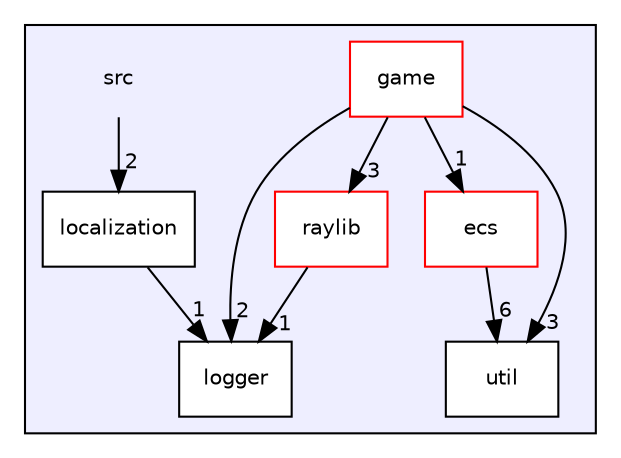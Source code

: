 digraph "src" {
  compound=true
  node [ fontsize="10", fontname="Helvetica"];
  edge [ labelfontsize="10", labelfontname="Helvetica"];
  subgraph clusterdir_68267d1309a1af8e8297ef4c3efbcdba {
    graph [ bgcolor="#eeeeff", pencolor="black", label="" URL="dir_68267d1309a1af8e8297ef4c3efbcdba.html"];
    dir_68267d1309a1af8e8297ef4c3efbcdba [shape=plaintext label="src"];
    dir_ddca5f149c4ce13074f28b270e950ba9 [shape=box label="ecs" color="red" fillcolor="white" style="filled" URL="dir_ddca5f149c4ce13074f28b270e950ba9.html"];
    dir_1699be727a800b1d059c6f7f2b91d2ee [shape=box label="game" color="red" fillcolor="white" style="filled" URL="dir_1699be727a800b1d059c6f7f2b91d2ee.html"];
    dir_502e2e551a70cf7978464aef90fcfcf1 [shape=box label="localization" color="black" fillcolor="white" style="filled" URL="dir_502e2e551a70cf7978464aef90fcfcf1.html"];
    dir_ffde1fbcaa8d6b0d34e29c3bddf7a801 [shape=box label="logger" color="black" fillcolor="white" style="filled" URL="dir_ffde1fbcaa8d6b0d34e29c3bddf7a801.html"];
    dir_d4cc5f0b3cfddd1b0952a9e00053f649 [shape=box label="raylib" color="red" fillcolor="white" style="filled" URL="dir_d4cc5f0b3cfddd1b0952a9e00053f649.html"];
    dir_b7878ad5ecbf2506f4125b9d34c97e45 [shape=box label="util" color="black" fillcolor="white" style="filled" URL="dir_b7878ad5ecbf2506f4125b9d34c97e45.html"];
  }
  dir_68267d1309a1af8e8297ef4c3efbcdba->dir_502e2e551a70cf7978464aef90fcfcf1 [headlabel="2", labeldistance=1.5 headhref="dir_000000_000011.html"];
  dir_ddca5f149c4ce13074f28b270e950ba9->dir_b7878ad5ecbf2506f4125b9d34c97e45 [headlabel="6", labeldistance=1.5 headhref="dir_000001_000018.html"];
  dir_d4cc5f0b3cfddd1b0952a9e00053f649->dir_ffde1fbcaa8d6b0d34e29c3bddf7a801 [headlabel="1", labeldistance=1.5 headhref="dir_000013_000012.html"];
  dir_502e2e551a70cf7978464aef90fcfcf1->dir_ffde1fbcaa8d6b0d34e29c3bddf7a801 [headlabel="1", labeldistance=1.5 headhref="dir_000011_000012.html"];
  dir_1699be727a800b1d059c6f7f2b91d2ee->dir_b7878ad5ecbf2506f4125b9d34c97e45 [headlabel="3", labeldistance=1.5 headhref="dir_000007_000018.html"];
  dir_1699be727a800b1d059c6f7f2b91d2ee->dir_ffde1fbcaa8d6b0d34e29c3bddf7a801 [headlabel="2", labeldistance=1.5 headhref="dir_000007_000012.html"];
  dir_1699be727a800b1d059c6f7f2b91d2ee->dir_ddca5f149c4ce13074f28b270e950ba9 [headlabel="1", labeldistance=1.5 headhref="dir_000007_000001.html"];
  dir_1699be727a800b1d059c6f7f2b91d2ee->dir_d4cc5f0b3cfddd1b0952a9e00053f649 [headlabel="3", labeldistance=1.5 headhref="dir_000007_000013.html"];
}
